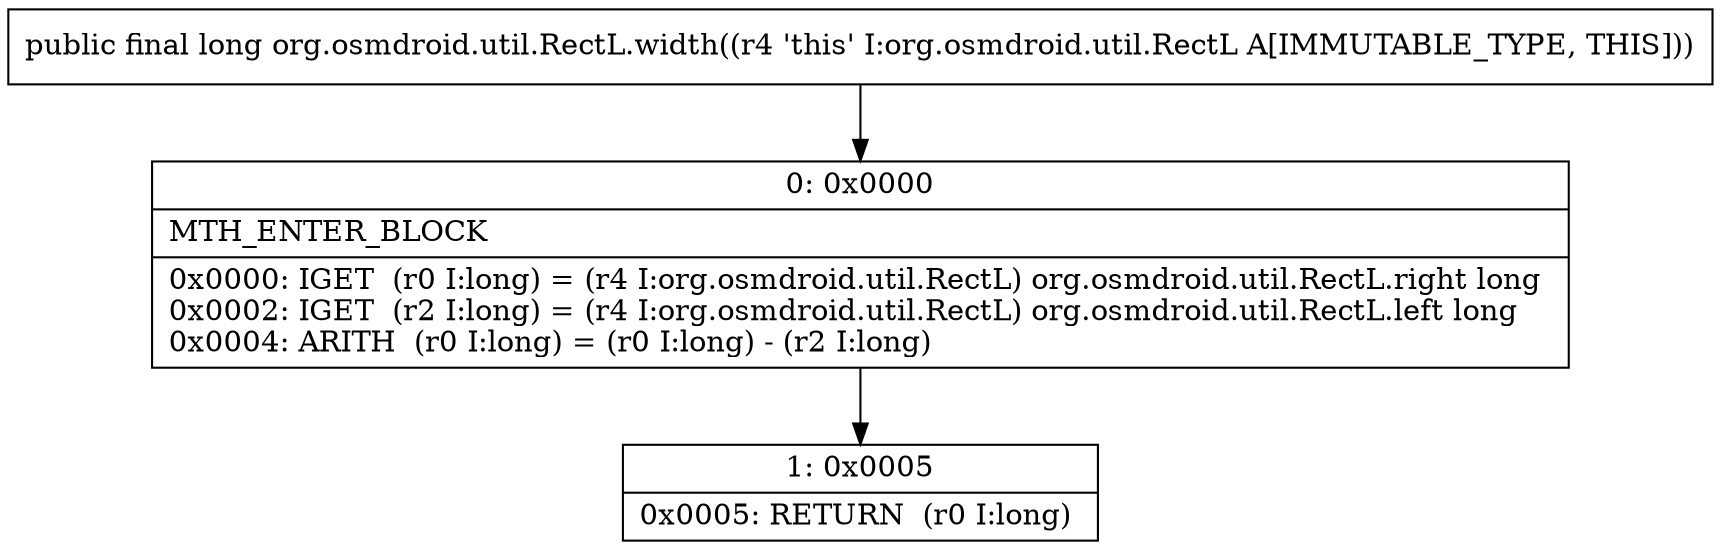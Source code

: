 digraph "CFG fororg.osmdroid.util.RectL.width()J" {
Node_0 [shape=record,label="{0\:\ 0x0000|MTH_ENTER_BLOCK\l|0x0000: IGET  (r0 I:long) = (r4 I:org.osmdroid.util.RectL) org.osmdroid.util.RectL.right long \l0x0002: IGET  (r2 I:long) = (r4 I:org.osmdroid.util.RectL) org.osmdroid.util.RectL.left long \l0x0004: ARITH  (r0 I:long) = (r0 I:long) \- (r2 I:long) \l}"];
Node_1 [shape=record,label="{1\:\ 0x0005|0x0005: RETURN  (r0 I:long) \l}"];
MethodNode[shape=record,label="{public final long org.osmdroid.util.RectL.width((r4 'this' I:org.osmdroid.util.RectL A[IMMUTABLE_TYPE, THIS])) }"];
MethodNode -> Node_0;
Node_0 -> Node_1;
}

